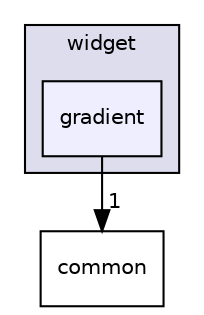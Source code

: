 digraph "C:/Harmony3/gfx/middleware/legato/library/src/gfx/legato/widget/gradient" {
  compound=true
  node [ fontsize="10", fontname="Helvetica"];
  edge [ labelfontsize="10", labelfontname="Helvetica"];
  subgraph clusterdir_08e5c2531b4cfc75c531d5c20b249084 {
    graph [ bgcolor="#ddddee", pencolor="black", label="widget" fontname="Helvetica", fontsize="10", URL="dir_08e5c2531b4cfc75c531d5c20b249084.html"]
  dir_04f373129dcc0e35bd9c6864e9c09bbb [shape=box, label="gradient", style="filled", fillcolor="#eeeeff", pencolor="black", URL="dir_04f373129dcc0e35bd9c6864e9c09bbb.html"];
  }
  dir_192fb4248a7d7f0c34634334a26d417f [shape=box label="common" URL="dir_192fb4248a7d7f0c34634334a26d417f.html"];
  dir_04f373129dcc0e35bd9c6864e9c09bbb->dir_192fb4248a7d7f0c34634334a26d417f [headlabel="1", labeldistance=1.5 headhref="dir_000025_000007.html"];
}
